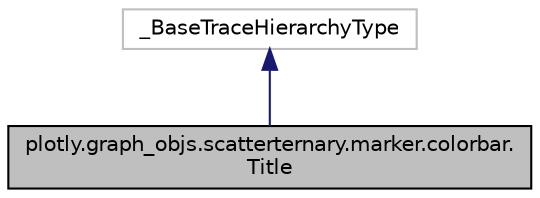 digraph "plotly.graph_objs.scatterternary.marker.colorbar.Title"
{
 // LATEX_PDF_SIZE
  edge [fontname="Helvetica",fontsize="10",labelfontname="Helvetica",labelfontsize="10"];
  node [fontname="Helvetica",fontsize="10",shape=record];
  Node1 [label="plotly.graph_objs.scatterternary.marker.colorbar.\lTitle",height=0.2,width=0.4,color="black", fillcolor="grey75", style="filled", fontcolor="black",tooltip=" "];
  Node2 -> Node1 [dir="back",color="midnightblue",fontsize="10",style="solid",fontname="Helvetica"];
  Node2 [label="_BaseTraceHierarchyType",height=0.2,width=0.4,color="grey75", fillcolor="white", style="filled",tooltip=" "];
}
